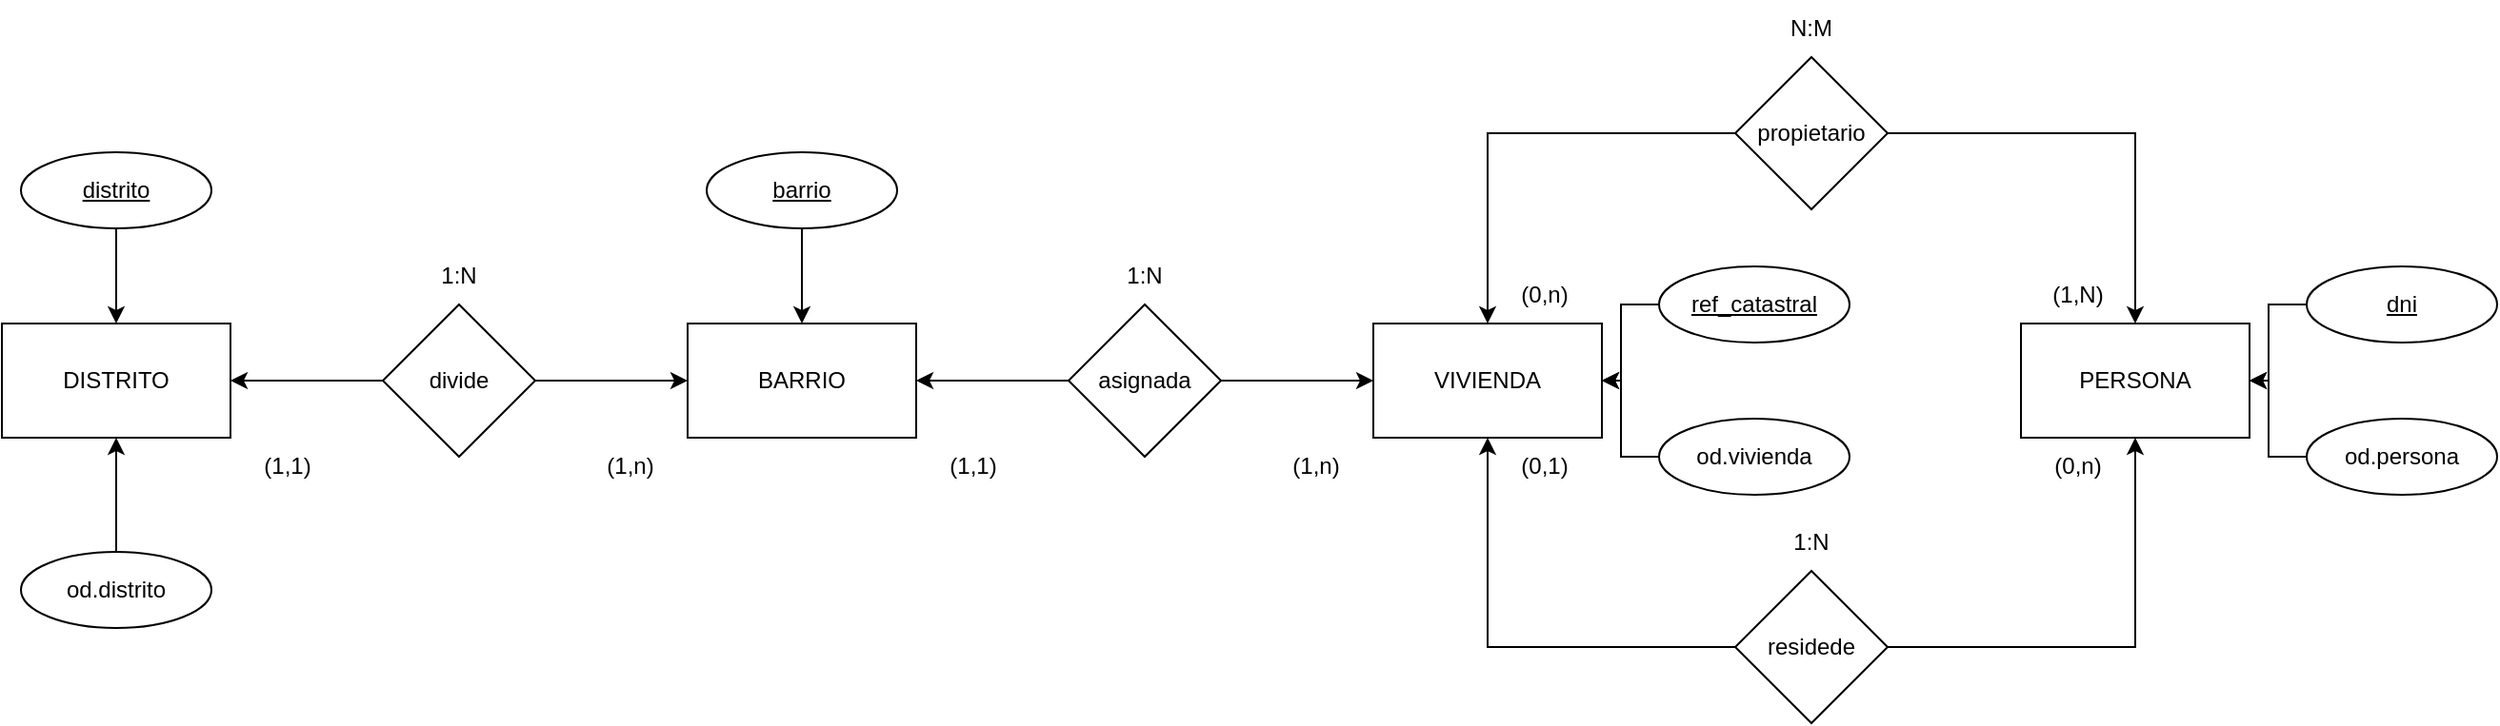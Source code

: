 <mxfile version="15.4.0" type="device"><diagram id="tcyUNXbIIeF2oquDHzby" name="Página-1"><mxGraphModel dx="3747" dy="1420" grid="1" gridSize="10" guides="1" tooltips="1" connect="1" arrows="1" fold="1" page="1" pageScale="1" pageWidth="827" pageHeight="1169" math="0" shadow="0"><root><mxCell id="0"/><mxCell id="1" parent="0"/><mxCell id="0DNdzd4kbRAOxRku7kPy-1" value="BARRIO" style="rounded=0;whiteSpace=wrap;html=1;" parent="1" vertex="1"><mxGeometry x="350" y="220" width="120" height="60" as="geometry"/></mxCell><mxCell id="0DNdzd4kbRAOxRku7kPy-5" value="" style="edgeStyle=orthogonalEdgeStyle;rounded=0;orthogonalLoop=1;jettySize=auto;html=1;" parent="1" source="0DNdzd4kbRAOxRku7kPy-2" target="0DNdzd4kbRAOxRku7kPy-4" edge="1"><mxGeometry relative="1" as="geometry"/></mxCell><mxCell id="0DNdzd4kbRAOxRku7kPy-6" value="" style="edgeStyle=orthogonalEdgeStyle;rounded=0;orthogonalLoop=1;jettySize=auto;html=1;" parent="1" source="0DNdzd4kbRAOxRku7kPy-2" target="0DNdzd4kbRAOxRku7kPy-1" edge="1"><mxGeometry relative="1" as="geometry"/></mxCell><mxCell id="0DNdzd4kbRAOxRku7kPy-2" value="divide" style="rhombus;whiteSpace=wrap;html=1;rounded=0;" parent="1" vertex="1"><mxGeometry x="190" y="210" width="80" height="80" as="geometry"/></mxCell><mxCell id="0DNdzd4kbRAOxRku7kPy-4" value="DISTRITO" style="whiteSpace=wrap;html=1;rounded=0;" parent="1" vertex="1"><mxGeometry x="-10" y="220" width="120" height="60" as="geometry"/></mxCell><mxCell id="0DNdzd4kbRAOxRku7kPy-10" value="" style="edgeStyle=orthogonalEdgeStyle;rounded=0;orthogonalLoop=1;jettySize=auto;html=1;" parent="1" source="0DNdzd4kbRAOxRku7kPy-7" target="0DNdzd4kbRAOxRku7kPy-9" edge="1"><mxGeometry relative="1" as="geometry"/></mxCell><mxCell id="0DNdzd4kbRAOxRku7kPy-11" value="" style="edgeStyle=orthogonalEdgeStyle;rounded=0;orthogonalLoop=1;jettySize=auto;html=1;" parent="1" source="0DNdzd4kbRAOxRku7kPy-7" target="0DNdzd4kbRAOxRku7kPy-1" edge="1"><mxGeometry relative="1" as="geometry"/></mxCell><mxCell id="0DNdzd4kbRAOxRku7kPy-7" value="asignada" style="rhombus;whiteSpace=wrap;html=1;rounded=0;" parent="1" vertex="1"><mxGeometry x="550" y="210" width="80" height="80" as="geometry"/></mxCell><mxCell id="0DNdzd4kbRAOxRku7kPy-9" value="VIVIENDA" style="whiteSpace=wrap;html=1;rounded=0;" parent="1" vertex="1"><mxGeometry x="710" y="220" width="120" height="60" as="geometry"/></mxCell><mxCell id="0DNdzd4kbRAOxRku7kPy-15" value="" style="edgeStyle=orthogonalEdgeStyle;rounded=0;orthogonalLoop=1;jettySize=auto;html=1;" parent="1" source="0DNdzd4kbRAOxRku7kPy-12" target="0DNdzd4kbRAOxRku7kPy-14" edge="1"><mxGeometry relative="1" as="geometry"/></mxCell><mxCell id="0DNdzd4kbRAOxRku7kPy-16" value="" style="edgeStyle=orthogonalEdgeStyle;rounded=0;orthogonalLoop=1;jettySize=auto;html=1;" parent="1" source="0DNdzd4kbRAOxRku7kPy-12" target="0DNdzd4kbRAOxRku7kPy-9" edge="1"><mxGeometry relative="1" as="geometry"/></mxCell><mxCell id="0DNdzd4kbRAOxRku7kPy-12" value="residede" style="rhombus;whiteSpace=wrap;html=1;rounded=0;" parent="1" vertex="1"><mxGeometry x="900" y="350" width="80" height="80" as="geometry"/></mxCell><mxCell id="0DNdzd4kbRAOxRku7kPy-14" value="PERSONA" style="whiteSpace=wrap;html=1;rounded=0;" parent="1" vertex="1"><mxGeometry x="1050" y="220" width="120" height="60" as="geometry"/></mxCell><mxCell id="0DNdzd4kbRAOxRku7kPy-17" value="(1,1)" style="text;html=1;strokeColor=none;fillColor=none;align=center;verticalAlign=middle;whiteSpace=wrap;rounded=0;" parent="1" vertex="1"><mxGeometry x="110" y="280" width="60" height="30" as="geometry"/></mxCell><mxCell id="0DNdzd4kbRAOxRku7kPy-18" value="(1,n)" style="text;html=1;strokeColor=none;fillColor=none;align=center;verticalAlign=middle;whiteSpace=wrap;rounded=0;" parent="1" vertex="1"><mxGeometry x="290" y="280" width="60" height="30" as="geometry"/></mxCell><mxCell id="0DNdzd4kbRAOxRku7kPy-19" value="(1,1)" style="text;html=1;strokeColor=none;fillColor=none;align=center;verticalAlign=middle;whiteSpace=wrap;rounded=0;" parent="1" vertex="1"><mxGeometry x="470" y="280" width="60" height="30" as="geometry"/></mxCell><mxCell id="0DNdzd4kbRAOxRku7kPy-20" value="(1,n)" style="text;html=1;strokeColor=none;fillColor=none;align=center;verticalAlign=middle;whiteSpace=wrap;rounded=0;" parent="1" vertex="1"><mxGeometry x="650" y="280" width="60" height="30" as="geometry"/></mxCell><mxCell id="0DNdzd4kbRAOxRku7kPy-24" value="1:N" style="text;html=1;strokeColor=none;fillColor=none;align=center;verticalAlign=middle;whiteSpace=wrap;rounded=0;" parent="1" vertex="1"><mxGeometry x="560" y="180" width="60" height="30" as="geometry"/></mxCell><mxCell id="0DNdzd4kbRAOxRku7kPy-25" value="1:N" style="text;html=1;strokeColor=none;fillColor=none;align=center;verticalAlign=middle;whiteSpace=wrap;rounded=0;" parent="1" vertex="1"><mxGeometry x="200" y="180" width="60" height="30" as="geometry"/></mxCell><mxCell id="0DNdzd4kbRAOxRku7kPy-30" value="" style="edgeStyle=orthogonalEdgeStyle;rounded=0;orthogonalLoop=1;jettySize=auto;html=1;" parent="1" source="0DNdzd4kbRAOxRku7kPy-26" target="0DNdzd4kbRAOxRku7kPy-9" edge="1"><mxGeometry relative="1" as="geometry"/></mxCell><mxCell id="I8Tp604d7doE6eBZL_qZ-1" style="edgeStyle=orthogonalEdgeStyle;rounded=0;orthogonalLoop=1;jettySize=auto;html=1;entryX=0.5;entryY=0;entryDx=0;entryDy=0;" edge="1" parent="1" source="0DNdzd4kbRAOxRku7kPy-26" target="0DNdzd4kbRAOxRku7kPy-14"><mxGeometry relative="1" as="geometry"/></mxCell><mxCell id="0DNdzd4kbRAOxRku7kPy-26" value="propietario" style="rhombus;whiteSpace=wrap;html=1;rounded=0;" parent="1" vertex="1"><mxGeometry x="900" y="80" width="80" height="80" as="geometry"/></mxCell><mxCell id="0DNdzd4kbRAOxRku7kPy-35" value="" style="edgeStyle=orthogonalEdgeStyle;rounded=0;orthogonalLoop=1;jettySize=auto;html=1;" parent="1" source="0DNdzd4kbRAOxRku7kPy-34" target="0DNdzd4kbRAOxRku7kPy-4" edge="1"><mxGeometry relative="1" as="geometry"/></mxCell><mxCell id="0DNdzd4kbRAOxRku7kPy-34" value="distrito" style="ellipse;whiteSpace=wrap;html=1;align=center;fontStyle=4;" parent="1" vertex="1"><mxGeometry y="130" width="100" height="40" as="geometry"/></mxCell><mxCell id="0DNdzd4kbRAOxRku7kPy-37" value="" style="edgeStyle=orthogonalEdgeStyle;rounded=0;orthogonalLoop=1;jettySize=auto;html=1;" parent="1" source="0DNdzd4kbRAOxRku7kPy-36" target="0DNdzd4kbRAOxRku7kPy-1" edge="1"><mxGeometry relative="1" as="geometry"/></mxCell><mxCell id="0DNdzd4kbRAOxRku7kPy-36" value="barrio" style="ellipse;whiteSpace=wrap;html=1;align=center;fontStyle=4;" parent="1" vertex="1"><mxGeometry x="360" y="130" width="100" height="40" as="geometry"/></mxCell><mxCell id="0DNdzd4kbRAOxRku7kPy-40" style="edgeStyle=orthogonalEdgeStyle;rounded=0;orthogonalLoop=1;jettySize=auto;html=1;entryX=1;entryY=0.5;entryDx=0;entryDy=0;" parent="1" source="0DNdzd4kbRAOxRku7kPy-38" target="0DNdzd4kbRAOxRku7kPy-9" edge="1"><mxGeometry relative="1" as="geometry"/></mxCell><mxCell id="0DNdzd4kbRAOxRku7kPy-38" value="ref_catastral" style="ellipse;whiteSpace=wrap;html=1;align=center;fontStyle=4;" parent="1" vertex="1"><mxGeometry x="860" y="190" width="100" height="40" as="geometry"/></mxCell><mxCell id="I8Tp604d7doE6eBZL_qZ-3" value="" style="edgeStyle=orthogonalEdgeStyle;rounded=0;orthogonalLoop=1;jettySize=auto;html=1;" edge="1" parent="1" source="I8Tp604d7doE6eBZL_qZ-2" target="0DNdzd4kbRAOxRku7kPy-4"><mxGeometry relative="1" as="geometry"/></mxCell><mxCell id="I8Tp604d7doE6eBZL_qZ-2" value="od.distrito" style="ellipse;whiteSpace=wrap;html=1;align=center;" vertex="1" parent="1"><mxGeometry y="340" width="100" height="40" as="geometry"/></mxCell><mxCell id="I8Tp604d7doE6eBZL_qZ-5" value="" style="edgeStyle=orthogonalEdgeStyle;rounded=0;orthogonalLoop=1;jettySize=auto;html=1;" edge="1" parent="1" source="I8Tp604d7doE6eBZL_qZ-4" target="0DNdzd4kbRAOxRku7kPy-9"><mxGeometry relative="1" as="geometry"/></mxCell><mxCell id="I8Tp604d7doE6eBZL_qZ-4" value="od.vivienda" style="ellipse;whiteSpace=wrap;html=1;align=center;" vertex="1" parent="1"><mxGeometry x="860" y="270" width="100" height="40" as="geometry"/></mxCell><mxCell id="I8Tp604d7doE6eBZL_qZ-9" value="" style="edgeStyle=orthogonalEdgeStyle;rounded=0;orthogonalLoop=1;jettySize=auto;html=1;" edge="1" parent="1" source="I8Tp604d7doE6eBZL_qZ-6" target="0DNdzd4kbRAOxRku7kPy-14"><mxGeometry relative="1" as="geometry"/></mxCell><mxCell id="I8Tp604d7doE6eBZL_qZ-6" value="dni" style="ellipse;whiteSpace=wrap;html=1;align=center;fontStyle=4;" vertex="1" parent="1"><mxGeometry x="1200" y="190" width="100" height="40" as="geometry"/></mxCell><mxCell id="I8Tp604d7doE6eBZL_qZ-8" value="" style="edgeStyle=orthogonalEdgeStyle;rounded=0;orthogonalLoop=1;jettySize=auto;html=1;" edge="1" parent="1" source="I8Tp604d7doE6eBZL_qZ-7" target="0DNdzd4kbRAOxRku7kPy-14"><mxGeometry relative="1" as="geometry"/></mxCell><mxCell id="I8Tp604d7doE6eBZL_qZ-7" value="od.persona" style="ellipse;whiteSpace=wrap;html=1;align=center;" vertex="1" parent="1"><mxGeometry x="1200" y="270" width="100" height="40" as="geometry"/></mxCell><mxCell id="I8Tp604d7doE6eBZL_qZ-10" value="(0,n)" style="text;html=1;strokeColor=none;fillColor=none;align=center;verticalAlign=middle;whiteSpace=wrap;rounded=0;" vertex="1" parent="1"><mxGeometry x="770" y="190" width="60" height="30" as="geometry"/></mxCell><mxCell id="I8Tp604d7doE6eBZL_qZ-11" value="(0,1)" style="text;html=1;strokeColor=none;fillColor=none;align=center;verticalAlign=middle;whiteSpace=wrap;rounded=0;" vertex="1" parent="1"><mxGeometry x="770" y="280" width="60" height="30" as="geometry"/></mxCell><mxCell id="I8Tp604d7doE6eBZL_qZ-14" value="(1,N)" style="text;html=1;strokeColor=none;fillColor=none;align=center;verticalAlign=middle;whiteSpace=wrap;rounded=0;" vertex="1" parent="1"><mxGeometry x="1050" y="190" width="60" height="30" as="geometry"/></mxCell><mxCell id="I8Tp604d7doE6eBZL_qZ-15" value="(0,n)" style="text;html=1;strokeColor=none;fillColor=none;align=center;verticalAlign=middle;whiteSpace=wrap;rounded=0;" vertex="1" parent="1"><mxGeometry x="1050" y="280" width="60" height="30" as="geometry"/></mxCell><mxCell id="I8Tp604d7doE6eBZL_qZ-16" value="1:N" style="text;html=1;strokeColor=none;fillColor=none;align=center;verticalAlign=middle;whiteSpace=wrap;rounded=0;" vertex="1" parent="1"><mxGeometry x="910" y="320" width="60" height="30" as="geometry"/></mxCell><mxCell id="I8Tp604d7doE6eBZL_qZ-17" value="N:M" style="text;html=1;strokeColor=none;fillColor=none;align=center;verticalAlign=middle;whiteSpace=wrap;rounded=0;" vertex="1" parent="1"><mxGeometry x="910" y="50" width="60" height="30" as="geometry"/></mxCell></root></mxGraphModel></diagram></mxfile>